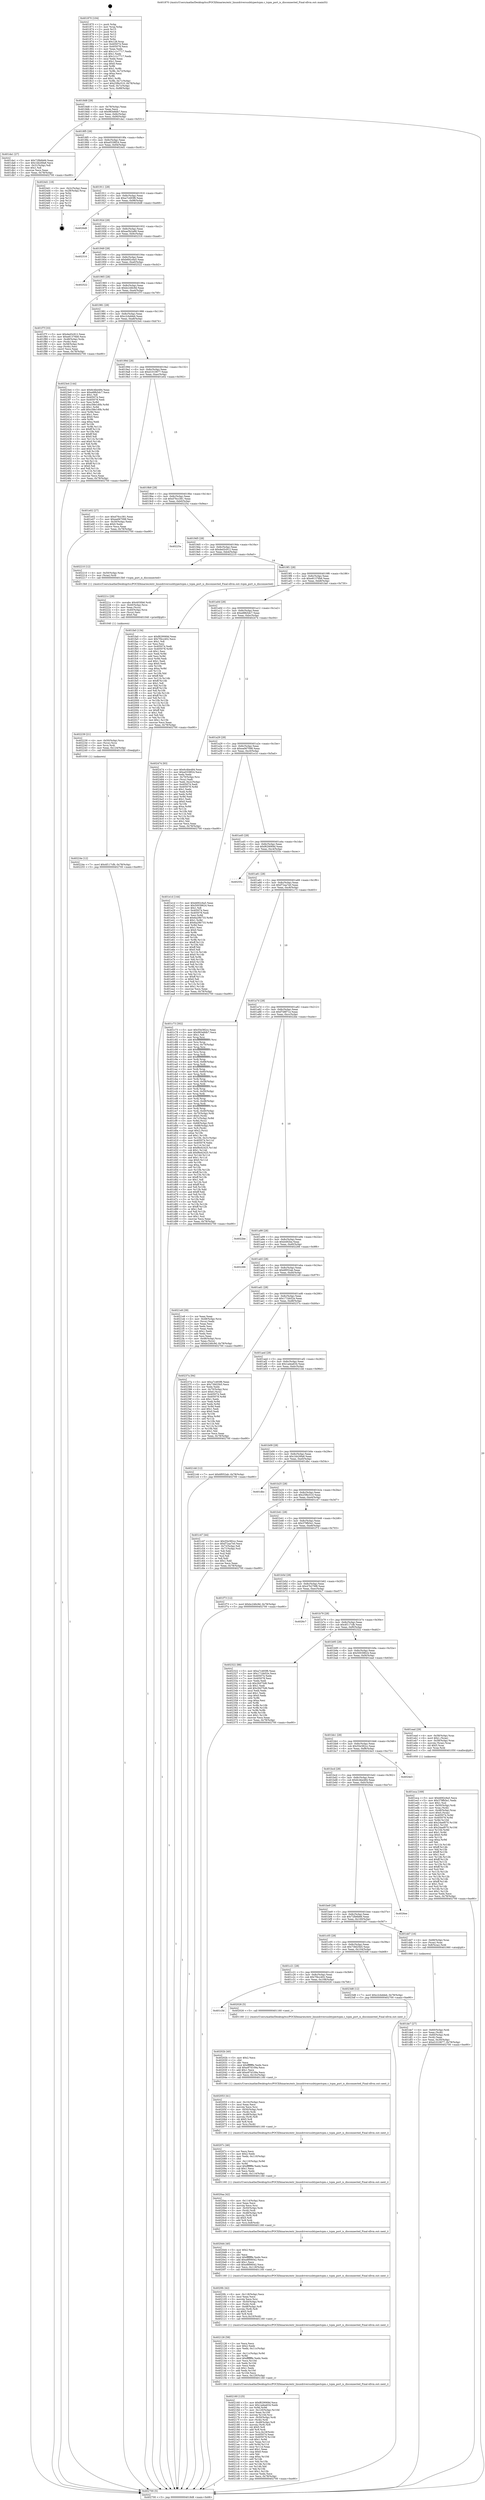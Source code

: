 digraph "0x401870" {
  label = "0x401870 (/mnt/c/Users/mathe/Desktop/tcc/POCII/binaries/extr_linuxdriversusbtypectcpm.c_tcpm_port_is_disconnected_Final-ollvm.out::main(0))"
  labelloc = "t"
  node[shape=record]

  Entry [label="",width=0.3,height=0.3,shape=circle,fillcolor=black,style=filled]
  "0x4018d8" [label="{
     0x4018d8 [29]\l
     | [instrs]\l
     &nbsp;&nbsp;0x4018d8 \<+3\>: mov -0x78(%rbp),%eax\l
     &nbsp;&nbsp;0x4018db \<+2\>: mov %eax,%ecx\l
     &nbsp;&nbsp;0x4018dd \<+6\>: sub $0x983e8db7,%ecx\l
     &nbsp;&nbsp;0x4018e3 \<+6\>: mov %eax,-0x8c(%rbp)\l
     &nbsp;&nbsp;0x4018e9 \<+6\>: mov %ecx,-0x90(%rbp)\l
     &nbsp;&nbsp;0x4018ef \<+6\>: je 0000000000401da1 \<main+0x531\>\l
  }"]
  "0x401da1" [label="{
     0x401da1 [27]\l
     | [instrs]\l
     &nbsp;&nbsp;0x401da1 \<+5\>: mov $0x72fb6b66,%eax\l
     &nbsp;&nbsp;0x401da6 \<+5\>: mov $0x1bb26fa8,%ecx\l
     &nbsp;&nbsp;0x401dab \<+3\>: mov -0x31(%rbp),%dl\l
     &nbsp;&nbsp;0x401dae \<+3\>: test $0x1,%dl\l
     &nbsp;&nbsp;0x401db1 \<+3\>: cmovne %ecx,%eax\l
     &nbsp;&nbsp;0x401db4 \<+3\>: mov %eax,-0x78(%rbp)\l
     &nbsp;&nbsp;0x401db7 \<+5\>: jmp 0000000000402700 \<main+0xe90\>\l
  }"]
  "0x4018f5" [label="{
     0x4018f5 [28]\l
     | [instrs]\l
     &nbsp;&nbsp;0x4018f5 \<+5\>: jmp 00000000004018fa \<main+0x8a\>\l
     &nbsp;&nbsp;0x4018fa \<+6\>: mov -0x8c(%rbp),%eax\l
     &nbsp;&nbsp;0x401900 \<+5\>: sub $0xa0338f24,%eax\l
     &nbsp;&nbsp;0x401905 \<+6\>: mov %eax,-0x94(%rbp)\l
     &nbsp;&nbsp;0x40190b \<+6\>: je 00000000004024d1 \<main+0xc61\>\l
  }"]
  Exit [label="",width=0.3,height=0.3,shape=circle,fillcolor=black,style=filled,peripheries=2]
  "0x4024d1" [label="{
     0x4024d1 [18]\l
     | [instrs]\l
     &nbsp;&nbsp;0x4024d1 \<+3\>: mov -0x2c(%rbp),%eax\l
     &nbsp;&nbsp;0x4024d4 \<+4\>: lea -0x28(%rbp),%rsp\l
     &nbsp;&nbsp;0x4024d8 \<+1\>: pop %rbx\l
     &nbsp;&nbsp;0x4024d9 \<+2\>: pop %r12\l
     &nbsp;&nbsp;0x4024db \<+2\>: pop %r13\l
     &nbsp;&nbsp;0x4024dd \<+2\>: pop %r14\l
     &nbsp;&nbsp;0x4024df \<+2\>: pop %r15\l
     &nbsp;&nbsp;0x4024e1 \<+1\>: pop %rbp\l
     &nbsp;&nbsp;0x4024e2 \<+1\>: ret\l
  }"]
  "0x401911" [label="{
     0x401911 [28]\l
     | [instrs]\l
     &nbsp;&nbsp;0x401911 \<+5\>: jmp 0000000000401916 \<main+0xa6\>\l
     &nbsp;&nbsp;0x401916 \<+6\>: mov -0x8c(%rbp),%eax\l
     &nbsp;&nbsp;0x40191c \<+5\>: sub $0xa7c493f6,%eax\l
     &nbsp;&nbsp;0x401921 \<+6\>: mov %eax,-0x98(%rbp)\l
     &nbsp;&nbsp;0x401927 \<+6\>: je 00000000004026d8 \<main+0xe68\>\l
  }"]
  "0x40224e" [label="{
     0x40224e [12]\l
     | [instrs]\l
     &nbsp;&nbsp;0x40224e \<+7\>: movl $0x4f117cfb,-0x78(%rbp)\l
     &nbsp;&nbsp;0x402255 \<+5\>: jmp 0000000000402700 \<main+0xe90\>\l
  }"]
  "0x4026d8" [label="{
     0x4026d8\l
  }", style=dashed]
  "0x40192d" [label="{
     0x40192d [28]\l
     | [instrs]\l
     &nbsp;&nbsp;0x40192d \<+5\>: jmp 0000000000401932 \<main+0xc2\>\l
     &nbsp;&nbsp;0x401932 \<+6\>: mov -0x8c(%rbp),%eax\l
     &nbsp;&nbsp;0x401938 \<+5\>: sub $0xae5b2a86,%eax\l
     &nbsp;&nbsp;0x40193d \<+6\>: mov %eax,-0x9c(%rbp)\l
     &nbsp;&nbsp;0x401943 \<+6\>: je 0000000000402316 \<main+0xaa6\>\l
  }"]
  "0x402239" [label="{
     0x402239 [21]\l
     | [instrs]\l
     &nbsp;&nbsp;0x402239 \<+4\>: mov -0x50(%rbp),%rcx\l
     &nbsp;&nbsp;0x40223d \<+3\>: mov (%rcx),%rcx\l
     &nbsp;&nbsp;0x402240 \<+3\>: mov %rcx,%rdi\l
     &nbsp;&nbsp;0x402243 \<+6\>: mov %eax,-0x124(%rbp)\l
     &nbsp;&nbsp;0x402249 \<+5\>: call 0000000000401030 \<free@plt\>\l
     | [calls]\l
     &nbsp;&nbsp;0x401030 \{1\} (unknown)\l
  }"]
  "0x402316" [label="{
     0x402316\l
  }", style=dashed]
  "0x401949" [label="{
     0x401949 [28]\l
     | [instrs]\l
     &nbsp;&nbsp;0x401949 \<+5\>: jmp 000000000040194e \<main+0xde\>\l
     &nbsp;&nbsp;0x40194e \<+6\>: mov -0x8c(%rbp),%eax\l
     &nbsp;&nbsp;0x401954 \<+5\>: sub $0xb692c6a5,%eax\l
     &nbsp;&nbsp;0x401959 \<+6\>: mov %eax,-0xa0(%rbp)\l
     &nbsp;&nbsp;0x40195f \<+6\>: je 0000000000402522 \<main+0xcb2\>\l
  }"]
  "0x40221c" [label="{
     0x40221c [29]\l
     | [instrs]\l
     &nbsp;&nbsp;0x40221c \<+10\>: movabs $0x4030b6,%rdi\l
     &nbsp;&nbsp;0x402226 \<+4\>: mov -0x40(%rbp),%rcx\l
     &nbsp;&nbsp;0x40222a \<+2\>: mov %eax,(%rcx)\l
     &nbsp;&nbsp;0x40222c \<+4\>: mov -0x40(%rbp),%rcx\l
     &nbsp;&nbsp;0x402230 \<+2\>: mov (%rcx),%esi\l
     &nbsp;&nbsp;0x402232 \<+2\>: mov $0x0,%al\l
     &nbsp;&nbsp;0x402234 \<+5\>: call 0000000000401040 \<printf@plt\>\l
     | [calls]\l
     &nbsp;&nbsp;0x401040 \{1\} (unknown)\l
  }"]
  "0x402522" [label="{
     0x402522\l
  }", style=dashed]
  "0x401965" [label="{
     0x401965 [28]\l
     | [instrs]\l
     &nbsp;&nbsp;0x401965 \<+5\>: jmp 000000000040196a \<main+0xfa\>\l
     &nbsp;&nbsp;0x40196a \<+6\>: mov -0x8c(%rbp),%eax\l
     &nbsp;&nbsp;0x401970 \<+5\>: sub $0xbc246c9d,%eax\l
     &nbsp;&nbsp;0x401975 \<+6\>: mov %eax,-0xa4(%rbp)\l
     &nbsp;&nbsp;0x40197b \<+6\>: je 0000000000401f7f \<main+0x70f\>\l
  }"]
  "0x402160" [label="{
     0x402160 [125]\l
     | [instrs]\l
     &nbsp;&nbsp;0x402160 \<+5\>: mov $0xf629069d,%ecx\l
     &nbsp;&nbsp;0x402165 \<+5\>: mov $0x1adea634,%edx\l
     &nbsp;&nbsp;0x40216a \<+3\>: xor %r9d,%r9d\l
     &nbsp;&nbsp;0x40216d \<+7\>: mov -0x120(%rbp),%r10d\l
     &nbsp;&nbsp;0x402174 \<+4\>: imul %eax,%r10d\l
     &nbsp;&nbsp;0x402178 \<+3\>: movslq %r10d,%rsi\l
     &nbsp;&nbsp;0x40217b \<+4\>: mov -0x50(%rbp),%rdi\l
     &nbsp;&nbsp;0x40217f \<+3\>: mov (%rdi),%rdi\l
     &nbsp;&nbsp;0x402182 \<+4\>: mov -0x48(%rbp),%r8\l
     &nbsp;&nbsp;0x402186 \<+3\>: movslq (%r8),%r8\l
     &nbsp;&nbsp;0x402189 \<+4\>: shl $0x5,%r8\l
     &nbsp;&nbsp;0x40218d \<+3\>: add %r8,%rdi\l
     &nbsp;&nbsp;0x402190 \<+4\>: mov %rsi,0x18(%rdi)\l
     &nbsp;&nbsp;0x402194 \<+7\>: mov 0x405074,%eax\l
     &nbsp;&nbsp;0x40219b \<+8\>: mov 0x405078,%r10d\l
     &nbsp;&nbsp;0x4021a3 \<+4\>: sub $0x1,%r9d\l
     &nbsp;&nbsp;0x4021a7 \<+3\>: mov %eax,%r11d\l
     &nbsp;&nbsp;0x4021aa \<+3\>: add %r9d,%r11d\l
     &nbsp;&nbsp;0x4021ad \<+4\>: imul %r11d,%eax\l
     &nbsp;&nbsp;0x4021b1 \<+3\>: and $0x1,%eax\l
     &nbsp;&nbsp;0x4021b4 \<+3\>: cmp $0x0,%eax\l
     &nbsp;&nbsp;0x4021b7 \<+3\>: sete %bl\l
     &nbsp;&nbsp;0x4021ba \<+4\>: cmp $0xa,%r10d\l
     &nbsp;&nbsp;0x4021be \<+4\>: setl %r14b\l
     &nbsp;&nbsp;0x4021c2 \<+3\>: mov %bl,%r15b\l
     &nbsp;&nbsp;0x4021c5 \<+3\>: and %r14b,%r15b\l
     &nbsp;&nbsp;0x4021c8 \<+3\>: xor %r14b,%bl\l
     &nbsp;&nbsp;0x4021cb \<+3\>: or %bl,%r15b\l
     &nbsp;&nbsp;0x4021ce \<+4\>: test $0x1,%r15b\l
     &nbsp;&nbsp;0x4021d2 \<+3\>: cmovne %edx,%ecx\l
     &nbsp;&nbsp;0x4021d5 \<+3\>: mov %ecx,-0x78(%rbp)\l
     &nbsp;&nbsp;0x4021d8 \<+5\>: jmp 0000000000402700 \<main+0xe90\>\l
  }"]
  "0x401f7f" [label="{
     0x401f7f [33]\l
     | [instrs]\l
     &nbsp;&nbsp;0x401f7f \<+5\>: mov $0xded3c912,%eax\l
     &nbsp;&nbsp;0x401f84 \<+5\>: mov $0xe81376b6,%ecx\l
     &nbsp;&nbsp;0x401f89 \<+4\>: mov -0x48(%rbp),%rdx\l
     &nbsp;&nbsp;0x401f8d \<+2\>: mov (%rdx),%esi\l
     &nbsp;&nbsp;0x401f8f \<+4\>: mov -0x58(%rbp),%rdx\l
     &nbsp;&nbsp;0x401f93 \<+2\>: cmp (%rdx),%esi\l
     &nbsp;&nbsp;0x401f95 \<+3\>: cmovl %ecx,%eax\l
     &nbsp;&nbsp;0x401f98 \<+3\>: mov %eax,-0x78(%rbp)\l
     &nbsp;&nbsp;0x401f9b \<+5\>: jmp 0000000000402700 \<main+0xe90\>\l
  }"]
  "0x401981" [label="{
     0x401981 [28]\l
     | [instrs]\l
     &nbsp;&nbsp;0x401981 \<+5\>: jmp 0000000000401986 \<main+0x116\>\l
     &nbsp;&nbsp;0x401986 \<+6\>: mov -0x8c(%rbp),%eax\l
     &nbsp;&nbsp;0x40198c \<+5\>: sub $0xc2cbddeb,%eax\l
     &nbsp;&nbsp;0x401991 \<+6\>: mov %eax,-0xa8(%rbp)\l
     &nbsp;&nbsp;0x401997 \<+6\>: je 00000000004023e4 \<main+0xb74\>\l
  }"]
  "0x402126" [label="{
     0x402126 [58]\l
     | [instrs]\l
     &nbsp;&nbsp;0x402126 \<+2\>: xor %ecx,%ecx\l
     &nbsp;&nbsp;0x402128 \<+5\>: mov $0x2,%edx\l
     &nbsp;&nbsp;0x40212d \<+6\>: mov %edx,-0x11c(%rbp)\l
     &nbsp;&nbsp;0x402133 \<+1\>: cltd\l
     &nbsp;&nbsp;0x402134 \<+7\>: mov -0x11c(%rbp),%r9d\l
     &nbsp;&nbsp;0x40213b \<+3\>: idiv %r9d\l
     &nbsp;&nbsp;0x40213e \<+6\>: imul $0xfffffffe,%edx,%edx\l
     &nbsp;&nbsp;0x402144 \<+3\>: mov %ecx,%r10d\l
     &nbsp;&nbsp;0x402147 \<+3\>: sub %edx,%r10d\l
     &nbsp;&nbsp;0x40214a \<+2\>: mov %ecx,%edx\l
     &nbsp;&nbsp;0x40214c \<+3\>: sub $0x1,%edx\l
     &nbsp;&nbsp;0x40214f \<+3\>: add %edx,%r10d\l
     &nbsp;&nbsp;0x402152 \<+3\>: sub %r10d,%ecx\l
     &nbsp;&nbsp;0x402155 \<+6\>: mov %ecx,-0x120(%rbp)\l
     &nbsp;&nbsp;0x40215b \<+5\>: call 0000000000401160 \<next_i\>\l
     | [calls]\l
     &nbsp;&nbsp;0x401160 \{1\} (/mnt/c/Users/mathe/Desktop/tcc/POCII/binaries/extr_linuxdriversusbtypectcpm.c_tcpm_port_is_disconnected_Final-ollvm.out::next_i)\l
  }"]
  "0x4023e4" [label="{
     0x4023e4 [144]\l
     | [instrs]\l
     &nbsp;&nbsp;0x4023e4 \<+5\>: mov $0x6c4be484,%eax\l
     &nbsp;&nbsp;0x4023e9 \<+5\>: mov $0xe88b5dc7,%ecx\l
     &nbsp;&nbsp;0x4023ee \<+2\>: mov $0x1,%dl\l
     &nbsp;&nbsp;0x4023f0 \<+7\>: mov 0x405074,%esi\l
     &nbsp;&nbsp;0x4023f7 \<+7\>: mov 0x405078,%edi\l
     &nbsp;&nbsp;0x4023fe \<+3\>: mov %esi,%r8d\l
     &nbsp;&nbsp;0x402401 \<+7\>: sub $0xc58e1d0b,%r8d\l
     &nbsp;&nbsp;0x402408 \<+4\>: sub $0x1,%r8d\l
     &nbsp;&nbsp;0x40240c \<+7\>: add $0xc58e1d0b,%r8d\l
     &nbsp;&nbsp;0x402413 \<+4\>: imul %r8d,%esi\l
     &nbsp;&nbsp;0x402417 \<+3\>: and $0x1,%esi\l
     &nbsp;&nbsp;0x40241a \<+3\>: cmp $0x0,%esi\l
     &nbsp;&nbsp;0x40241d \<+4\>: sete %r9b\l
     &nbsp;&nbsp;0x402421 \<+3\>: cmp $0xa,%edi\l
     &nbsp;&nbsp;0x402424 \<+4\>: setl %r10b\l
     &nbsp;&nbsp;0x402428 \<+3\>: mov %r9b,%r11b\l
     &nbsp;&nbsp;0x40242b \<+4\>: xor $0xff,%r11b\l
     &nbsp;&nbsp;0x40242f \<+3\>: mov %r10b,%bl\l
     &nbsp;&nbsp;0x402432 \<+3\>: xor $0xff,%bl\l
     &nbsp;&nbsp;0x402435 \<+3\>: xor $0x0,%dl\l
     &nbsp;&nbsp;0x402438 \<+3\>: mov %r11b,%r14b\l
     &nbsp;&nbsp;0x40243b \<+4\>: and $0x0,%r14b\l
     &nbsp;&nbsp;0x40243f \<+3\>: and %dl,%r9b\l
     &nbsp;&nbsp;0x402442 \<+3\>: mov %bl,%r15b\l
     &nbsp;&nbsp;0x402445 \<+4\>: and $0x0,%r15b\l
     &nbsp;&nbsp;0x402449 \<+3\>: and %dl,%r10b\l
     &nbsp;&nbsp;0x40244c \<+3\>: or %r9b,%r14b\l
     &nbsp;&nbsp;0x40244f \<+3\>: or %r10b,%r15b\l
     &nbsp;&nbsp;0x402452 \<+3\>: xor %r15b,%r14b\l
     &nbsp;&nbsp;0x402455 \<+3\>: or %bl,%r11b\l
     &nbsp;&nbsp;0x402458 \<+4\>: xor $0xff,%r11b\l
     &nbsp;&nbsp;0x40245c \<+3\>: or $0x0,%dl\l
     &nbsp;&nbsp;0x40245f \<+3\>: and %dl,%r11b\l
     &nbsp;&nbsp;0x402462 \<+3\>: or %r11b,%r14b\l
     &nbsp;&nbsp;0x402465 \<+4\>: test $0x1,%r14b\l
     &nbsp;&nbsp;0x402469 \<+3\>: cmovne %ecx,%eax\l
     &nbsp;&nbsp;0x40246c \<+3\>: mov %eax,-0x78(%rbp)\l
     &nbsp;&nbsp;0x40246f \<+5\>: jmp 0000000000402700 \<main+0xe90\>\l
  }"]
  "0x40199d" [label="{
     0x40199d [28]\l
     | [instrs]\l
     &nbsp;&nbsp;0x40199d \<+5\>: jmp 00000000004019a2 \<main+0x132\>\l
     &nbsp;&nbsp;0x4019a2 \<+6\>: mov -0x8c(%rbp),%eax\l
     &nbsp;&nbsp;0x4019a8 \<+5\>: sub $0xd1010677,%eax\l
     &nbsp;&nbsp;0x4019ad \<+6\>: mov %eax,-0xac(%rbp)\l
     &nbsp;&nbsp;0x4019b3 \<+6\>: je 0000000000401e02 \<main+0x592\>\l
  }"]
  "0x4020fc" [label="{
     0x4020fc [42]\l
     | [instrs]\l
     &nbsp;&nbsp;0x4020fc \<+6\>: mov -0x118(%rbp),%ecx\l
     &nbsp;&nbsp;0x402102 \<+3\>: imul %eax,%ecx\l
     &nbsp;&nbsp;0x402105 \<+3\>: movslq %ecx,%rsi\l
     &nbsp;&nbsp;0x402108 \<+4\>: mov -0x50(%rbp),%rdi\l
     &nbsp;&nbsp;0x40210c \<+3\>: mov (%rdi),%rdi\l
     &nbsp;&nbsp;0x40210f \<+4\>: mov -0x48(%rbp),%r8\l
     &nbsp;&nbsp;0x402113 \<+3\>: movslq (%r8),%r8\l
     &nbsp;&nbsp;0x402116 \<+4\>: shl $0x5,%r8\l
     &nbsp;&nbsp;0x40211a \<+3\>: add %r8,%rdi\l
     &nbsp;&nbsp;0x40211d \<+4\>: mov %rsi,0x10(%rdi)\l
     &nbsp;&nbsp;0x402121 \<+5\>: call 0000000000401160 \<next_i\>\l
     | [calls]\l
     &nbsp;&nbsp;0x401160 \{1\} (/mnt/c/Users/mathe/Desktop/tcc/POCII/binaries/extr_linuxdriversusbtypectcpm.c_tcpm_port_is_disconnected_Final-ollvm.out::next_i)\l
  }"]
  "0x401e02" [label="{
     0x401e02 [27]\l
     | [instrs]\l
     &nbsp;&nbsp;0x401e02 \<+5\>: mov $0xd76cc381,%eax\l
     &nbsp;&nbsp;0x401e07 \<+5\>: mov $0xea067098,%ecx\l
     &nbsp;&nbsp;0x401e0c \<+3\>: mov -0x30(%rbp),%edx\l
     &nbsp;&nbsp;0x401e0f \<+3\>: cmp $0x0,%edx\l
     &nbsp;&nbsp;0x401e12 \<+3\>: cmove %ecx,%eax\l
     &nbsp;&nbsp;0x401e15 \<+3\>: mov %eax,-0x78(%rbp)\l
     &nbsp;&nbsp;0x401e18 \<+5\>: jmp 0000000000402700 \<main+0xe90\>\l
  }"]
  "0x4019b9" [label="{
     0x4019b9 [28]\l
     | [instrs]\l
     &nbsp;&nbsp;0x4019b9 \<+5\>: jmp 00000000004019be \<main+0x14e\>\l
     &nbsp;&nbsp;0x4019be \<+6\>: mov -0x8c(%rbp),%eax\l
     &nbsp;&nbsp;0x4019c4 \<+5\>: sub $0xd76cc381,%eax\l
     &nbsp;&nbsp;0x4019c9 \<+6\>: mov %eax,-0xb0(%rbp)\l
     &nbsp;&nbsp;0x4019cf \<+6\>: je 000000000040225a \<main+0x9ea\>\l
  }"]
  "0x4020d4" [label="{
     0x4020d4 [40]\l
     | [instrs]\l
     &nbsp;&nbsp;0x4020d4 \<+5\>: mov $0x2,%ecx\l
     &nbsp;&nbsp;0x4020d9 \<+1\>: cltd\l
     &nbsp;&nbsp;0x4020da \<+2\>: idiv %ecx\l
     &nbsp;&nbsp;0x4020dc \<+6\>: imul $0xfffffffe,%edx,%ecx\l
     &nbsp;&nbsp;0x4020e2 \<+6\>: add $0xe8f06042,%ecx\l
     &nbsp;&nbsp;0x4020e8 \<+3\>: add $0x1,%ecx\l
     &nbsp;&nbsp;0x4020eb \<+6\>: sub $0xe8f06042,%ecx\l
     &nbsp;&nbsp;0x4020f1 \<+6\>: mov %ecx,-0x118(%rbp)\l
     &nbsp;&nbsp;0x4020f7 \<+5\>: call 0000000000401160 \<next_i\>\l
     | [calls]\l
     &nbsp;&nbsp;0x401160 \{1\} (/mnt/c/Users/mathe/Desktop/tcc/POCII/binaries/extr_linuxdriversusbtypectcpm.c_tcpm_port_is_disconnected_Final-ollvm.out::next_i)\l
  }"]
  "0x40225a" [label="{
     0x40225a\l
  }", style=dashed]
  "0x4019d5" [label="{
     0x4019d5 [28]\l
     | [instrs]\l
     &nbsp;&nbsp;0x4019d5 \<+5\>: jmp 00000000004019da \<main+0x16a\>\l
     &nbsp;&nbsp;0x4019da \<+6\>: mov -0x8c(%rbp),%eax\l
     &nbsp;&nbsp;0x4019e0 \<+5\>: sub $0xded3c912,%eax\l
     &nbsp;&nbsp;0x4019e5 \<+6\>: mov %eax,-0xb4(%rbp)\l
     &nbsp;&nbsp;0x4019eb \<+6\>: je 0000000000402210 \<main+0x9a0\>\l
  }"]
  "0x4020aa" [label="{
     0x4020aa [42]\l
     | [instrs]\l
     &nbsp;&nbsp;0x4020aa \<+6\>: mov -0x114(%rbp),%ecx\l
     &nbsp;&nbsp;0x4020b0 \<+3\>: imul %eax,%ecx\l
     &nbsp;&nbsp;0x4020b3 \<+3\>: movslq %ecx,%rsi\l
     &nbsp;&nbsp;0x4020b6 \<+4\>: mov -0x50(%rbp),%rdi\l
     &nbsp;&nbsp;0x4020ba \<+3\>: mov (%rdi),%rdi\l
     &nbsp;&nbsp;0x4020bd \<+4\>: mov -0x48(%rbp),%r8\l
     &nbsp;&nbsp;0x4020c1 \<+3\>: movslq (%r8),%r8\l
     &nbsp;&nbsp;0x4020c4 \<+4\>: shl $0x5,%r8\l
     &nbsp;&nbsp;0x4020c8 \<+3\>: add %r8,%rdi\l
     &nbsp;&nbsp;0x4020cb \<+4\>: mov %rsi,0x8(%rdi)\l
     &nbsp;&nbsp;0x4020cf \<+5\>: call 0000000000401160 \<next_i\>\l
     | [calls]\l
     &nbsp;&nbsp;0x401160 \{1\} (/mnt/c/Users/mathe/Desktop/tcc/POCII/binaries/extr_linuxdriversusbtypectcpm.c_tcpm_port_is_disconnected_Final-ollvm.out::next_i)\l
  }"]
  "0x402210" [label="{
     0x402210 [12]\l
     | [instrs]\l
     &nbsp;&nbsp;0x402210 \<+4\>: mov -0x50(%rbp),%rax\l
     &nbsp;&nbsp;0x402214 \<+3\>: mov (%rax),%rdi\l
     &nbsp;&nbsp;0x402217 \<+5\>: call 00000000004013b0 \<tcpm_port_is_disconnected\>\l
     | [calls]\l
     &nbsp;&nbsp;0x4013b0 \{1\} (/mnt/c/Users/mathe/Desktop/tcc/POCII/binaries/extr_linuxdriversusbtypectcpm.c_tcpm_port_is_disconnected_Final-ollvm.out::tcpm_port_is_disconnected)\l
  }"]
  "0x4019f1" [label="{
     0x4019f1 [28]\l
     | [instrs]\l
     &nbsp;&nbsp;0x4019f1 \<+5\>: jmp 00000000004019f6 \<main+0x186\>\l
     &nbsp;&nbsp;0x4019f6 \<+6\>: mov -0x8c(%rbp),%eax\l
     &nbsp;&nbsp;0x4019fc \<+5\>: sub $0xe81376b6,%eax\l
     &nbsp;&nbsp;0x401a01 \<+6\>: mov %eax,-0xb8(%rbp)\l
     &nbsp;&nbsp;0x401a07 \<+6\>: je 0000000000401fa0 \<main+0x730\>\l
  }"]
  "0x40207c" [label="{
     0x40207c [46]\l
     | [instrs]\l
     &nbsp;&nbsp;0x40207c \<+2\>: xor %ecx,%ecx\l
     &nbsp;&nbsp;0x40207e \<+5\>: mov $0x2,%edx\l
     &nbsp;&nbsp;0x402083 \<+6\>: mov %edx,-0x110(%rbp)\l
     &nbsp;&nbsp;0x402089 \<+1\>: cltd\l
     &nbsp;&nbsp;0x40208a \<+7\>: mov -0x110(%rbp),%r9d\l
     &nbsp;&nbsp;0x402091 \<+3\>: idiv %r9d\l
     &nbsp;&nbsp;0x402094 \<+6\>: imul $0xfffffffe,%edx,%edx\l
     &nbsp;&nbsp;0x40209a \<+3\>: sub $0x1,%ecx\l
     &nbsp;&nbsp;0x40209d \<+2\>: sub %ecx,%edx\l
     &nbsp;&nbsp;0x40209f \<+6\>: mov %edx,-0x114(%rbp)\l
     &nbsp;&nbsp;0x4020a5 \<+5\>: call 0000000000401160 \<next_i\>\l
     | [calls]\l
     &nbsp;&nbsp;0x401160 \{1\} (/mnt/c/Users/mathe/Desktop/tcc/POCII/binaries/extr_linuxdriversusbtypectcpm.c_tcpm_port_is_disconnected_Final-ollvm.out::next_i)\l
  }"]
  "0x401fa0" [label="{
     0x401fa0 [134]\l
     | [instrs]\l
     &nbsp;&nbsp;0x401fa0 \<+5\>: mov $0xf629069d,%eax\l
     &nbsp;&nbsp;0x401fa5 \<+5\>: mov $0x7f4cc402,%ecx\l
     &nbsp;&nbsp;0x401faa \<+2\>: mov $0x1,%dl\l
     &nbsp;&nbsp;0x401fac \<+2\>: xor %esi,%esi\l
     &nbsp;&nbsp;0x401fae \<+7\>: mov 0x405074,%edi\l
     &nbsp;&nbsp;0x401fb5 \<+8\>: mov 0x405078,%r8d\l
     &nbsp;&nbsp;0x401fbd \<+3\>: sub $0x1,%esi\l
     &nbsp;&nbsp;0x401fc0 \<+3\>: mov %edi,%r9d\l
     &nbsp;&nbsp;0x401fc3 \<+3\>: add %esi,%r9d\l
     &nbsp;&nbsp;0x401fc6 \<+4\>: imul %r9d,%edi\l
     &nbsp;&nbsp;0x401fca \<+3\>: and $0x1,%edi\l
     &nbsp;&nbsp;0x401fcd \<+3\>: cmp $0x0,%edi\l
     &nbsp;&nbsp;0x401fd0 \<+4\>: sete %r10b\l
     &nbsp;&nbsp;0x401fd4 \<+4\>: cmp $0xa,%r8d\l
     &nbsp;&nbsp;0x401fd8 \<+4\>: setl %r11b\l
     &nbsp;&nbsp;0x401fdc \<+3\>: mov %r10b,%bl\l
     &nbsp;&nbsp;0x401fdf \<+3\>: xor $0xff,%bl\l
     &nbsp;&nbsp;0x401fe2 \<+3\>: mov %r11b,%r14b\l
     &nbsp;&nbsp;0x401fe5 \<+4\>: xor $0xff,%r14b\l
     &nbsp;&nbsp;0x401fe9 \<+3\>: xor $0x1,%dl\l
     &nbsp;&nbsp;0x401fec \<+3\>: mov %bl,%r15b\l
     &nbsp;&nbsp;0x401fef \<+4\>: and $0xff,%r15b\l
     &nbsp;&nbsp;0x401ff3 \<+3\>: and %dl,%r10b\l
     &nbsp;&nbsp;0x401ff6 \<+3\>: mov %r14b,%r12b\l
     &nbsp;&nbsp;0x401ff9 \<+4\>: and $0xff,%r12b\l
     &nbsp;&nbsp;0x401ffd \<+3\>: and %dl,%r11b\l
     &nbsp;&nbsp;0x402000 \<+3\>: or %r10b,%r15b\l
     &nbsp;&nbsp;0x402003 \<+3\>: or %r11b,%r12b\l
     &nbsp;&nbsp;0x402006 \<+3\>: xor %r12b,%r15b\l
     &nbsp;&nbsp;0x402009 \<+3\>: or %r14b,%bl\l
     &nbsp;&nbsp;0x40200c \<+3\>: xor $0xff,%bl\l
     &nbsp;&nbsp;0x40200f \<+3\>: or $0x1,%dl\l
     &nbsp;&nbsp;0x402012 \<+2\>: and %dl,%bl\l
     &nbsp;&nbsp;0x402014 \<+3\>: or %bl,%r15b\l
     &nbsp;&nbsp;0x402017 \<+4\>: test $0x1,%r15b\l
     &nbsp;&nbsp;0x40201b \<+3\>: cmovne %ecx,%eax\l
     &nbsp;&nbsp;0x40201e \<+3\>: mov %eax,-0x78(%rbp)\l
     &nbsp;&nbsp;0x402021 \<+5\>: jmp 0000000000402700 \<main+0xe90\>\l
  }"]
  "0x401a0d" [label="{
     0x401a0d [28]\l
     | [instrs]\l
     &nbsp;&nbsp;0x401a0d \<+5\>: jmp 0000000000401a12 \<main+0x1a2\>\l
     &nbsp;&nbsp;0x401a12 \<+6\>: mov -0x8c(%rbp),%eax\l
     &nbsp;&nbsp;0x401a18 \<+5\>: sub $0xe88b5dc7,%eax\l
     &nbsp;&nbsp;0x401a1d \<+6\>: mov %eax,-0xbc(%rbp)\l
     &nbsp;&nbsp;0x401a23 \<+6\>: je 0000000000402474 \<main+0xc04\>\l
  }"]
  "0x402053" [label="{
     0x402053 [41]\l
     | [instrs]\l
     &nbsp;&nbsp;0x402053 \<+6\>: mov -0x10c(%rbp),%ecx\l
     &nbsp;&nbsp;0x402059 \<+3\>: imul %eax,%ecx\l
     &nbsp;&nbsp;0x40205c \<+3\>: movslq %ecx,%rsi\l
     &nbsp;&nbsp;0x40205f \<+4\>: mov -0x50(%rbp),%rdi\l
     &nbsp;&nbsp;0x402063 \<+3\>: mov (%rdi),%rdi\l
     &nbsp;&nbsp;0x402066 \<+4\>: mov -0x48(%rbp),%r8\l
     &nbsp;&nbsp;0x40206a \<+3\>: movslq (%r8),%r8\l
     &nbsp;&nbsp;0x40206d \<+4\>: shl $0x5,%r8\l
     &nbsp;&nbsp;0x402071 \<+3\>: add %r8,%rdi\l
     &nbsp;&nbsp;0x402074 \<+3\>: mov %rsi,(%rdi)\l
     &nbsp;&nbsp;0x402077 \<+5\>: call 0000000000401160 \<next_i\>\l
     | [calls]\l
     &nbsp;&nbsp;0x401160 \{1\} (/mnt/c/Users/mathe/Desktop/tcc/POCII/binaries/extr_linuxdriversusbtypectcpm.c_tcpm_port_is_disconnected_Final-ollvm.out::next_i)\l
  }"]
  "0x402474" [label="{
     0x402474 [93]\l
     | [instrs]\l
     &nbsp;&nbsp;0x402474 \<+5\>: mov $0x6c4be484,%eax\l
     &nbsp;&nbsp;0x402479 \<+5\>: mov $0xa0338f24,%ecx\l
     &nbsp;&nbsp;0x40247e \<+2\>: xor %edx,%edx\l
     &nbsp;&nbsp;0x402480 \<+4\>: mov -0x70(%rbp),%rsi\l
     &nbsp;&nbsp;0x402484 \<+2\>: mov (%rsi),%edi\l
     &nbsp;&nbsp;0x402486 \<+3\>: mov %edi,-0x2c(%rbp)\l
     &nbsp;&nbsp;0x402489 \<+7\>: mov 0x405074,%edi\l
     &nbsp;&nbsp;0x402490 \<+8\>: mov 0x405078,%r8d\l
     &nbsp;&nbsp;0x402498 \<+3\>: sub $0x1,%edx\l
     &nbsp;&nbsp;0x40249b \<+3\>: mov %edi,%r9d\l
     &nbsp;&nbsp;0x40249e \<+3\>: add %edx,%r9d\l
     &nbsp;&nbsp;0x4024a1 \<+4\>: imul %r9d,%edi\l
     &nbsp;&nbsp;0x4024a5 \<+3\>: and $0x1,%edi\l
     &nbsp;&nbsp;0x4024a8 \<+3\>: cmp $0x0,%edi\l
     &nbsp;&nbsp;0x4024ab \<+4\>: sete %r10b\l
     &nbsp;&nbsp;0x4024af \<+4\>: cmp $0xa,%r8d\l
     &nbsp;&nbsp;0x4024b3 \<+4\>: setl %r11b\l
     &nbsp;&nbsp;0x4024b7 \<+3\>: mov %r10b,%bl\l
     &nbsp;&nbsp;0x4024ba \<+3\>: and %r11b,%bl\l
     &nbsp;&nbsp;0x4024bd \<+3\>: xor %r11b,%r10b\l
     &nbsp;&nbsp;0x4024c0 \<+3\>: or %r10b,%bl\l
     &nbsp;&nbsp;0x4024c3 \<+3\>: test $0x1,%bl\l
     &nbsp;&nbsp;0x4024c6 \<+3\>: cmovne %ecx,%eax\l
     &nbsp;&nbsp;0x4024c9 \<+3\>: mov %eax,-0x78(%rbp)\l
     &nbsp;&nbsp;0x4024cc \<+5\>: jmp 0000000000402700 \<main+0xe90\>\l
  }"]
  "0x401a29" [label="{
     0x401a29 [28]\l
     | [instrs]\l
     &nbsp;&nbsp;0x401a29 \<+5\>: jmp 0000000000401a2e \<main+0x1be\>\l
     &nbsp;&nbsp;0x401a2e \<+6\>: mov -0x8c(%rbp),%eax\l
     &nbsp;&nbsp;0x401a34 \<+5\>: sub $0xea067098,%eax\l
     &nbsp;&nbsp;0x401a39 \<+6\>: mov %eax,-0xc0(%rbp)\l
     &nbsp;&nbsp;0x401a3f \<+6\>: je 0000000000401e1d \<main+0x5ad\>\l
  }"]
  "0x40202b" [label="{
     0x40202b [40]\l
     | [instrs]\l
     &nbsp;&nbsp;0x40202b \<+5\>: mov $0x2,%ecx\l
     &nbsp;&nbsp;0x402030 \<+1\>: cltd\l
     &nbsp;&nbsp;0x402031 \<+2\>: idiv %ecx\l
     &nbsp;&nbsp;0x402033 \<+6\>: imul $0xfffffffe,%edx,%ecx\l
     &nbsp;&nbsp;0x402039 \<+6\>: sub $0xe97d109a,%ecx\l
     &nbsp;&nbsp;0x40203f \<+3\>: add $0x1,%ecx\l
     &nbsp;&nbsp;0x402042 \<+6\>: add $0xe97d109a,%ecx\l
     &nbsp;&nbsp;0x402048 \<+6\>: mov %ecx,-0x10c(%rbp)\l
     &nbsp;&nbsp;0x40204e \<+5\>: call 0000000000401160 \<next_i\>\l
     | [calls]\l
     &nbsp;&nbsp;0x401160 \{1\} (/mnt/c/Users/mathe/Desktop/tcc/POCII/binaries/extr_linuxdriversusbtypectcpm.c_tcpm_port_is_disconnected_Final-ollvm.out::next_i)\l
  }"]
  "0x401e1d" [label="{
     0x401e1d [144]\l
     | [instrs]\l
     &nbsp;&nbsp;0x401e1d \<+5\>: mov $0xb692c6a5,%eax\l
     &nbsp;&nbsp;0x401e22 \<+5\>: mov $0x50039624,%ecx\l
     &nbsp;&nbsp;0x401e27 \<+2\>: mov $0x1,%dl\l
     &nbsp;&nbsp;0x401e29 \<+7\>: mov 0x405074,%esi\l
     &nbsp;&nbsp;0x401e30 \<+7\>: mov 0x405078,%edi\l
     &nbsp;&nbsp;0x401e37 \<+3\>: mov %esi,%r8d\l
     &nbsp;&nbsp;0x401e3a \<+7\>: add $0x6a29b733,%r8d\l
     &nbsp;&nbsp;0x401e41 \<+4\>: sub $0x1,%r8d\l
     &nbsp;&nbsp;0x401e45 \<+7\>: sub $0x6a29b733,%r8d\l
     &nbsp;&nbsp;0x401e4c \<+4\>: imul %r8d,%esi\l
     &nbsp;&nbsp;0x401e50 \<+3\>: and $0x1,%esi\l
     &nbsp;&nbsp;0x401e53 \<+3\>: cmp $0x0,%esi\l
     &nbsp;&nbsp;0x401e56 \<+4\>: sete %r9b\l
     &nbsp;&nbsp;0x401e5a \<+3\>: cmp $0xa,%edi\l
     &nbsp;&nbsp;0x401e5d \<+4\>: setl %r10b\l
     &nbsp;&nbsp;0x401e61 \<+3\>: mov %r9b,%r11b\l
     &nbsp;&nbsp;0x401e64 \<+4\>: xor $0xff,%r11b\l
     &nbsp;&nbsp;0x401e68 \<+3\>: mov %r10b,%bl\l
     &nbsp;&nbsp;0x401e6b \<+3\>: xor $0xff,%bl\l
     &nbsp;&nbsp;0x401e6e \<+3\>: xor $0x0,%dl\l
     &nbsp;&nbsp;0x401e71 \<+3\>: mov %r11b,%r14b\l
     &nbsp;&nbsp;0x401e74 \<+4\>: and $0x0,%r14b\l
     &nbsp;&nbsp;0x401e78 \<+3\>: and %dl,%r9b\l
     &nbsp;&nbsp;0x401e7b \<+3\>: mov %bl,%r15b\l
     &nbsp;&nbsp;0x401e7e \<+4\>: and $0x0,%r15b\l
     &nbsp;&nbsp;0x401e82 \<+3\>: and %dl,%r10b\l
     &nbsp;&nbsp;0x401e85 \<+3\>: or %r9b,%r14b\l
     &nbsp;&nbsp;0x401e88 \<+3\>: or %r10b,%r15b\l
     &nbsp;&nbsp;0x401e8b \<+3\>: xor %r15b,%r14b\l
     &nbsp;&nbsp;0x401e8e \<+3\>: or %bl,%r11b\l
     &nbsp;&nbsp;0x401e91 \<+4\>: xor $0xff,%r11b\l
     &nbsp;&nbsp;0x401e95 \<+3\>: or $0x0,%dl\l
     &nbsp;&nbsp;0x401e98 \<+3\>: and %dl,%r11b\l
     &nbsp;&nbsp;0x401e9b \<+3\>: or %r11b,%r14b\l
     &nbsp;&nbsp;0x401e9e \<+4\>: test $0x1,%r14b\l
     &nbsp;&nbsp;0x401ea2 \<+3\>: cmovne %ecx,%eax\l
     &nbsp;&nbsp;0x401ea5 \<+3\>: mov %eax,-0x78(%rbp)\l
     &nbsp;&nbsp;0x401ea8 \<+5\>: jmp 0000000000402700 \<main+0xe90\>\l
  }"]
  "0x401a45" [label="{
     0x401a45 [28]\l
     | [instrs]\l
     &nbsp;&nbsp;0x401a45 \<+5\>: jmp 0000000000401a4a \<main+0x1da\>\l
     &nbsp;&nbsp;0x401a4a \<+6\>: mov -0x8c(%rbp),%eax\l
     &nbsp;&nbsp;0x401a50 \<+5\>: sub $0xf629069d,%eax\l
     &nbsp;&nbsp;0x401a55 \<+6\>: mov %eax,-0xc4(%rbp)\l
     &nbsp;&nbsp;0x401a5b \<+6\>: je 000000000040255c \<main+0xcec\>\l
  }"]
  "0x401c3d" [label="{
     0x401c3d\l
  }", style=dashed]
  "0x40255c" [label="{
     0x40255c\l
  }", style=dashed]
  "0x401a61" [label="{
     0x401a61 [28]\l
     | [instrs]\l
     &nbsp;&nbsp;0x401a61 \<+5\>: jmp 0000000000401a66 \<main+0x1f6\>\l
     &nbsp;&nbsp;0x401a66 \<+6\>: mov -0x8c(%rbp),%eax\l
     &nbsp;&nbsp;0x401a6c \<+5\>: sub $0xf72aa7e0,%eax\l
     &nbsp;&nbsp;0x401a71 \<+6\>: mov %eax,-0xc8(%rbp)\l
     &nbsp;&nbsp;0x401a77 \<+6\>: je 0000000000401c73 \<main+0x403\>\l
  }"]
  "0x402026" [label="{
     0x402026 [5]\l
     | [instrs]\l
     &nbsp;&nbsp;0x402026 \<+5\>: call 0000000000401160 \<next_i\>\l
     | [calls]\l
     &nbsp;&nbsp;0x401160 \{1\} (/mnt/c/Users/mathe/Desktop/tcc/POCII/binaries/extr_linuxdriversusbtypectcpm.c_tcpm_port_is_disconnected_Final-ollvm.out::next_i)\l
  }"]
  "0x401c73" [label="{
     0x401c73 [302]\l
     | [instrs]\l
     &nbsp;&nbsp;0x401c73 \<+5\>: mov $0x55e382cc,%eax\l
     &nbsp;&nbsp;0x401c78 \<+5\>: mov $0x983e8db7,%ecx\l
     &nbsp;&nbsp;0x401c7d \<+2\>: mov $0x1,%dl\l
     &nbsp;&nbsp;0x401c7f \<+3\>: mov %rsp,%rsi\l
     &nbsp;&nbsp;0x401c82 \<+4\>: add $0xfffffffffffffff0,%rsi\l
     &nbsp;&nbsp;0x401c86 \<+3\>: mov %rsi,%rsp\l
     &nbsp;&nbsp;0x401c89 \<+4\>: mov %rsi,-0x70(%rbp)\l
     &nbsp;&nbsp;0x401c8d \<+3\>: mov %rsp,%rsi\l
     &nbsp;&nbsp;0x401c90 \<+4\>: add $0xfffffffffffffff0,%rsi\l
     &nbsp;&nbsp;0x401c94 \<+3\>: mov %rsi,%rsp\l
     &nbsp;&nbsp;0x401c97 \<+3\>: mov %rsp,%rdi\l
     &nbsp;&nbsp;0x401c9a \<+4\>: add $0xfffffffffffffff0,%rdi\l
     &nbsp;&nbsp;0x401c9e \<+3\>: mov %rdi,%rsp\l
     &nbsp;&nbsp;0x401ca1 \<+4\>: mov %rdi,-0x68(%rbp)\l
     &nbsp;&nbsp;0x401ca5 \<+3\>: mov %rsp,%rdi\l
     &nbsp;&nbsp;0x401ca8 \<+4\>: add $0xfffffffffffffff0,%rdi\l
     &nbsp;&nbsp;0x401cac \<+3\>: mov %rdi,%rsp\l
     &nbsp;&nbsp;0x401caf \<+4\>: mov %rdi,-0x60(%rbp)\l
     &nbsp;&nbsp;0x401cb3 \<+3\>: mov %rsp,%rdi\l
     &nbsp;&nbsp;0x401cb6 \<+4\>: add $0xfffffffffffffff0,%rdi\l
     &nbsp;&nbsp;0x401cba \<+3\>: mov %rdi,%rsp\l
     &nbsp;&nbsp;0x401cbd \<+4\>: mov %rdi,-0x58(%rbp)\l
     &nbsp;&nbsp;0x401cc1 \<+3\>: mov %rsp,%rdi\l
     &nbsp;&nbsp;0x401cc4 \<+4\>: add $0xfffffffffffffff0,%rdi\l
     &nbsp;&nbsp;0x401cc8 \<+3\>: mov %rdi,%rsp\l
     &nbsp;&nbsp;0x401ccb \<+4\>: mov %rdi,-0x50(%rbp)\l
     &nbsp;&nbsp;0x401ccf \<+3\>: mov %rsp,%rdi\l
     &nbsp;&nbsp;0x401cd2 \<+4\>: add $0xfffffffffffffff0,%rdi\l
     &nbsp;&nbsp;0x401cd6 \<+3\>: mov %rdi,%rsp\l
     &nbsp;&nbsp;0x401cd9 \<+4\>: mov %rdi,-0x48(%rbp)\l
     &nbsp;&nbsp;0x401cdd \<+3\>: mov %rsp,%rdi\l
     &nbsp;&nbsp;0x401ce0 \<+4\>: add $0xfffffffffffffff0,%rdi\l
     &nbsp;&nbsp;0x401ce4 \<+3\>: mov %rdi,%rsp\l
     &nbsp;&nbsp;0x401ce7 \<+4\>: mov %rdi,-0x40(%rbp)\l
     &nbsp;&nbsp;0x401ceb \<+4\>: mov -0x70(%rbp),%rdi\l
     &nbsp;&nbsp;0x401cef \<+6\>: movl $0x0,(%rdi)\l
     &nbsp;&nbsp;0x401cf5 \<+4\>: mov -0x7c(%rbp),%r8d\l
     &nbsp;&nbsp;0x401cf9 \<+3\>: mov %r8d,(%rsi)\l
     &nbsp;&nbsp;0x401cfc \<+4\>: mov -0x68(%rbp),%rdi\l
     &nbsp;&nbsp;0x401d00 \<+7\>: mov -0x88(%rbp),%r9\l
     &nbsp;&nbsp;0x401d07 \<+3\>: mov %r9,(%rdi)\l
     &nbsp;&nbsp;0x401d0a \<+3\>: cmpl $0x2,(%rsi)\l
     &nbsp;&nbsp;0x401d0d \<+4\>: setne %r10b\l
     &nbsp;&nbsp;0x401d11 \<+4\>: and $0x1,%r10b\l
     &nbsp;&nbsp;0x401d15 \<+4\>: mov %r10b,-0x31(%rbp)\l
     &nbsp;&nbsp;0x401d19 \<+8\>: mov 0x405074,%r11d\l
     &nbsp;&nbsp;0x401d21 \<+7\>: mov 0x405078,%ebx\l
     &nbsp;&nbsp;0x401d28 \<+3\>: mov %r11d,%r14d\l
     &nbsp;&nbsp;0x401d2b \<+7\>: sub $0xf6e42425,%r14d\l
     &nbsp;&nbsp;0x401d32 \<+4\>: sub $0x1,%r14d\l
     &nbsp;&nbsp;0x401d36 \<+7\>: add $0xf6e42425,%r14d\l
     &nbsp;&nbsp;0x401d3d \<+4\>: imul %r14d,%r11d\l
     &nbsp;&nbsp;0x401d41 \<+4\>: and $0x1,%r11d\l
     &nbsp;&nbsp;0x401d45 \<+4\>: cmp $0x0,%r11d\l
     &nbsp;&nbsp;0x401d49 \<+4\>: sete %r10b\l
     &nbsp;&nbsp;0x401d4d \<+3\>: cmp $0xa,%ebx\l
     &nbsp;&nbsp;0x401d50 \<+4\>: setl %r15b\l
     &nbsp;&nbsp;0x401d54 \<+3\>: mov %r10b,%r12b\l
     &nbsp;&nbsp;0x401d57 \<+4\>: xor $0xff,%r12b\l
     &nbsp;&nbsp;0x401d5b \<+3\>: mov %r15b,%r13b\l
     &nbsp;&nbsp;0x401d5e \<+4\>: xor $0xff,%r13b\l
     &nbsp;&nbsp;0x401d62 \<+3\>: xor $0x1,%dl\l
     &nbsp;&nbsp;0x401d65 \<+3\>: mov %r12b,%sil\l
     &nbsp;&nbsp;0x401d68 \<+4\>: and $0xff,%sil\l
     &nbsp;&nbsp;0x401d6c \<+3\>: and %dl,%r10b\l
     &nbsp;&nbsp;0x401d6f \<+3\>: mov %r13b,%dil\l
     &nbsp;&nbsp;0x401d72 \<+4\>: and $0xff,%dil\l
     &nbsp;&nbsp;0x401d76 \<+3\>: and %dl,%r15b\l
     &nbsp;&nbsp;0x401d79 \<+3\>: or %r10b,%sil\l
     &nbsp;&nbsp;0x401d7c \<+3\>: or %r15b,%dil\l
     &nbsp;&nbsp;0x401d7f \<+3\>: xor %dil,%sil\l
     &nbsp;&nbsp;0x401d82 \<+3\>: or %r13b,%r12b\l
     &nbsp;&nbsp;0x401d85 \<+4\>: xor $0xff,%r12b\l
     &nbsp;&nbsp;0x401d89 \<+3\>: or $0x1,%dl\l
     &nbsp;&nbsp;0x401d8c \<+3\>: and %dl,%r12b\l
     &nbsp;&nbsp;0x401d8f \<+3\>: or %r12b,%sil\l
     &nbsp;&nbsp;0x401d92 \<+4\>: test $0x1,%sil\l
     &nbsp;&nbsp;0x401d96 \<+3\>: cmovne %ecx,%eax\l
     &nbsp;&nbsp;0x401d99 \<+3\>: mov %eax,-0x78(%rbp)\l
     &nbsp;&nbsp;0x401d9c \<+5\>: jmp 0000000000402700 \<main+0xe90\>\l
  }"]
  "0x401a7d" [label="{
     0x401a7d [28]\l
     | [instrs]\l
     &nbsp;&nbsp;0x401a7d \<+5\>: jmp 0000000000401a82 \<main+0x212\>\l
     &nbsp;&nbsp;0x401a82 \<+6\>: mov -0x8c(%rbp),%eax\l
     &nbsp;&nbsp;0x401a88 \<+5\>: sub $0xf7d8f71e,%eax\l
     &nbsp;&nbsp;0x401a8d \<+6\>: mov %eax,-0xcc(%rbp)\l
     &nbsp;&nbsp;0x401a93 \<+6\>: je 00000000004022be \<main+0xa4e\>\l
  }"]
  "0x401c21" [label="{
     0x401c21 [28]\l
     | [instrs]\l
     &nbsp;&nbsp;0x401c21 \<+5\>: jmp 0000000000401c26 \<main+0x3b6\>\l
     &nbsp;&nbsp;0x401c26 \<+6\>: mov -0x8c(%rbp),%eax\l
     &nbsp;&nbsp;0x401c2c \<+5\>: sub $0x7f4cc402,%eax\l
     &nbsp;&nbsp;0x401c31 \<+6\>: mov %eax,-0x108(%rbp)\l
     &nbsp;&nbsp;0x401c37 \<+6\>: je 0000000000402026 \<main+0x7b6\>\l
  }"]
  "0x4022be" [label="{
     0x4022be\l
  }", style=dashed]
  "0x401a99" [label="{
     0x401a99 [28]\l
     | [instrs]\l
     &nbsp;&nbsp;0x401a99 \<+5\>: jmp 0000000000401a9e \<main+0x22e\>\l
     &nbsp;&nbsp;0x401a9e \<+6\>: mov -0x8c(%rbp),%eax\l
     &nbsp;&nbsp;0x401aa4 \<+5\>: sub $0xb492be,%eax\l
     &nbsp;&nbsp;0x401aa9 \<+6\>: mov %eax,-0xd0(%rbp)\l
     &nbsp;&nbsp;0x401aaf \<+6\>: je 0000000000402266 \<main+0x9f6\>\l
  }"]
  "0x4023d8" [label="{
     0x4023d8 [12]\l
     | [instrs]\l
     &nbsp;&nbsp;0x4023d8 \<+7\>: movl $0xc2cbddeb,-0x78(%rbp)\l
     &nbsp;&nbsp;0x4023df \<+5\>: jmp 0000000000402700 \<main+0xe90\>\l
  }"]
  "0x402266" [label="{
     0x402266\l
  }", style=dashed]
  "0x401ab5" [label="{
     0x401ab5 [28]\l
     | [instrs]\l
     &nbsp;&nbsp;0x401ab5 \<+5\>: jmp 0000000000401aba \<main+0x24a\>\l
     &nbsp;&nbsp;0x401aba \<+6\>: mov -0x8c(%rbp),%eax\l
     &nbsp;&nbsp;0x401ac0 \<+5\>: sub $0x6f052ab,%eax\l
     &nbsp;&nbsp;0x401ac5 \<+6\>: mov %eax,-0xd4(%rbp)\l
     &nbsp;&nbsp;0x401acb \<+6\>: je 00000000004021e9 \<main+0x979\>\l
  }"]
  "0x401eca" [label="{
     0x401eca [169]\l
     | [instrs]\l
     &nbsp;&nbsp;0x401eca \<+5\>: mov $0xb692c6a5,%ecx\l
     &nbsp;&nbsp;0x401ecf \<+5\>: mov $0x379fb5e1,%edx\l
     &nbsp;&nbsp;0x401ed4 \<+3\>: mov $0x1,%sil\l
     &nbsp;&nbsp;0x401ed7 \<+4\>: mov -0x50(%rbp),%rdi\l
     &nbsp;&nbsp;0x401edb \<+3\>: mov %rax,(%rdi)\l
     &nbsp;&nbsp;0x401ede \<+4\>: mov -0x48(%rbp),%rax\l
     &nbsp;&nbsp;0x401ee2 \<+6\>: movl $0x0,(%rax)\l
     &nbsp;&nbsp;0x401ee8 \<+8\>: mov 0x405074,%r8d\l
     &nbsp;&nbsp;0x401ef0 \<+8\>: mov 0x405078,%r9d\l
     &nbsp;&nbsp;0x401ef8 \<+3\>: mov %r8d,%r10d\l
     &nbsp;&nbsp;0x401efb \<+7\>: add $0x24aef070,%r10d\l
     &nbsp;&nbsp;0x401f02 \<+4\>: sub $0x1,%r10d\l
     &nbsp;&nbsp;0x401f06 \<+7\>: sub $0x24aef070,%r10d\l
     &nbsp;&nbsp;0x401f0d \<+4\>: imul %r10d,%r8d\l
     &nbsp;&nbsp;0x401f11 \<+4\>: and $0x1,%r8d\l
     &nbsp;&nbsp;0x401f15 \<+4\>: cmp $0x0,%r8d\l
     &nbsp;&nbsp;0x401f19 \<+4\>: sete %r11b\l
     &nbsp;&nbsp;0x401f1d \<+4\>: cmp $0xa,%r9d\l
     &nbsp;&nbsp;0x401f21 \<+3\>: setl %bl\l
     &nbsp;&nbsp;0x401f24 \<+3\>: mov %r11b,%r14b\l
     &nbsp;&nbsp;0x401f27 \<+4\>: xor $0xff,%r14b\l
     &nbsp;&nbsp;0x401f2b \<+3\>: mov %bl,%r15b\l
     &nbsp;&nbsp;0x401f2e \<+4\>: xor $0xff,%r15b\l
     &nbsp;&nbsp;0x401f32 \<+4\>: xor $0x1,%sil\l
     &nbsp;&nbsp;0x401f36 \<+3\>: mov %r14b,%r12b\l
     &nbsp;&nbsp;0x401f39 \<+4\>: and $0xff,%r12b\l
     &nbsp;&nbsp;0x401f3d \<+3\>: and %sil,%r11b\l
     &nbsp;&nbsp;0x401f40 \<+3\>: mov %r15b,%r13b\l
     &nbsp;&nbsp;0x401f43 \<+4\>: and $0xff,%r13b\l
     &nbsp;&nbsp;0x401f47 \<+3\>: and %sil,%bl\l
     &nbsp;&nbsp;0x401f4a \<+3\>: or %r11b,%r12b\l
     &nbsp;&nbsp;0x401f4d \<+3\>: or %bl,%r13b\l
     &nbsp;&nbsp;0x401f50 \<+3\>: xor %r13b,%r12b\l
     &nbsp;&nbsp;0x401f53 \<+3\>: or %r15b,%r14b\l
     &nbsp;&nbsp;0x401f56 \<+4\>: xor $0xff,%r14b\l
     &nbsp;&nbsp;0x401f5a \<+4\>: or $0x1,%sil\l
     &nbsp;&nbsp;0x401f5e \<+3\>: and %sil,%r14b\l
     &nbsp;&nbsp;0x401f61 \<+3\>: or %r14b,%r12b\l
     &nbsp;&nbsp;0x401f64 \<+4\>: test $0x1,%r12b\l
     &nbsp;&nbsp;0x401f68 \<+3\>: cmovne %edx,%ecx\l
     &nbsp;&nbsp;0x401f6b \<+3\>: mov %ecx,-0x78(%rbp)\l
     &nbsp;&nbsp;0x401f6e \<+5\>: jmp 0000000000402700 \<main+0xe90\>\l
  }"]
  "0x4021e9" [label="{
     0x4021e9 [39]\l
     | [instrs]\l
     &nbsp;&nbsp;0x4021e9 \<+2\>: xor %eax,%eax\l
     &nbsp;&nbsp;0x4021eb \<+4\>: mov -0x48(%rbp),%rcx\l
     &nbsp;&nbsp;0x4021ef \<+2\>: mov (%rcx),%edx\l
     &nbsp;&nbsp;0x4021f1 \<+2\>: mov %eax,%esi\l
     &nbsp;&nbsp;0x4021f3 \<+2\>: sub %edx,%esi\l
     &nbsp;&nbsp;0x4021f5 \<+2\>: mov %eax,%edx\l
     &nbsp;&nbsp;0x4021f7 \<+3\>: sub $0x1,%edx\l
     &nbsp;&nbsp;0x4021fa \<+2\>: add %edx,%esi\l
     &nbsp;&nbsp;0x4021fc \<+2\>: sub %esi,%eax\l
     &nbsp;&nbsp;0x4021fe \<+4\>: mov -0x48(%rbp),%rcx\l
     &nbsp;&nbsp;0x402202 \<+2\>: mov %eax,(%rcx)\l
     &nbsp;&nbsp;0x402204 \<+7\>: movl $0xbc246c9d,-0x78(%rbp)\l
     &nbsp;&nbsp;0x40220b \<+5\>: jmp 0000000000402700 \<main+0xe90\>\l
  }"]
  "0x401ad1" [label="{
     0x401ad1 [28]\l
     | [instrs]\l
     &nbsp;&nbsp;0x401ad1 \<+5\>: jmp 0000000000401ad6 \<main+0x266\>\l
     &nbsp;&nbsp;0x401ad6 \<+6\>: mov -0x8c(%rbp),%eax\l
     &nbsp;&nbsp;0x401adc \<+5\>: sub $0x171bb52e,%eax\l
     &nbsp;&nbsp;0x401ae1 \<+6\>: mov %eax,-0xd8(%rbp)\l
     &nbsp;&nbsp;0x401ae7 \<+6\>: je 000000000040237a \<main+0xb0a\>\l
  }"]
  "0x401de7" [label="{
     0x401de7 [27]\l
     | [instrs]\l
     &nbsp;&nbsp;0x401de7 \<+4\>: mov -0x60(%rbp),%rdi\l
     &nbsp;&nbsp;0x401deb \<+2\>: mov %eax,(%rdi)\l
     &nbsp;&nbsp;0x401ded \<+4\>: mov -0x60(%rbp),%rdi\l
     &nbsp;&nbsp;0x401df1 \<+2\>: mov (%rdi),%eax\l
     &nbsp;&nbsp;0x401df3 \<+3\>: mov %eax,-0x30(%rbp)\l
     &nbsp;&nbsp;0x401df6 \<+7\>: movl $0xd1010677,-0x78(%rbp)\l
     &nbsp;&nbsp;0x401dfd \<+5\>: jmp 0000000000402700 \<main+0xe90\>\l
  }"]
  "0x40237a" [label="{
     0x40237a [94]\l
     | [instrs]\l
     &nbsp;&nbsp;0x40237a \<+5\>: mov $0xa7c493f6,%eax\l
     &nbsp;&nbsp;0x40237f \<+5\>: mov $0x73fd25b5,%ecx\l
     &nbsp;&nbsp;0x402384 \<+2\>: xor %edx,%edx\l
     &nbsp;&nbsp;0x402386 \<+4\>: mov -0x70(%rbp),%rsi\l
     &nbsp;&nbsp;0x40238a \<+6\>: movl $0x0,(%rsi)\l
     &nbsp;&nbsp;0x402390 \<+7\>: mov 0x405074,%edi\l
     &nbsp;&nbsp;0x402397 \<+8\>: mov 0x405078,%r8d\l
     &nbsp;&nbsp;0x40239f \<+3\>: sub $0x1,%edx\l
     &nbsp;&nbsp;0x4023a2 \<+3\>: mov %edi,%r9d\l
     &nbsp;&nbsp;0x4023a5 \<+3\>: add %edx,%r9d\l
     &nbsp;&nbsp;0x4023a8 \<+4\>: imul %r9d,%edi\l
     &nbsp;&nbsp;0x4023ac \<+3\>: and $0x1,%edi\l
     &nbsp;&nbsp;0x4023af \<+3\>: cmp $0x0,%edi\l
     &nbsp;&nbsp;0x4023b2 \<+4\>: sete %r10b\l
     &nbsp;&nbsp;0x4023b6 \<+4\>: cmp $0xa,%r8d\l
     &nbsp;&nbsp;0x4023ba \<+4\>: setl %r11b\l
     &nbsp;&nbsp;0x4023be \<+3\>: mov %r10b,%bl\l
     &nbsp;&nbsp;0x4023c1 \<+3\>: and %r11b,%bl\l
     &nbsp;&nbsp;0x4023c4 \<+3\>: xor %r11b,%r10b\l
     &nbsp;&nbsp;0x4023c7 \<+3\>: or %r10b,%bl\l
     &nbsp;&nbsp;0x4023ca \<+3\>: test $0x1,%bl\l
     &nbsp;&nbsp;0x4023cd \<+3\>: cmovne %ecx,%eax\l
     &nbsp;&nbsp;0x4023d0 \<+3\>: mov %eax,-0x78(%rbp)\l
     &nbsp;&nbsp;0x4023d3 \<+5\>: jmp 0000000000402700 \<main+0xe90\>\l
  }"]
  "0x401aed" [label="{
     0x401aed [28]\l
     | [instrs]\l
     &nbsp;&nbsp;0x401aed \<+5\>: jmp 0000000000401af2 \<main+0x282\>\l
     &nbsp;&nbsp;0x401af2 \<+6\>: mov -0x8c(%rbp),%eax\l
     &nbsp;&nbsp;0x401af8 \<+5\>: sub $0x1adea634,%eax\l
     &nbsp;&nbsp;0x401afd \<+6\>: mov %eax,-0xdc(%rbp)\l
     &nbsp;&nbsp;0x401b03 \<+6\>: je 00000000004021dd \<main+0x96d\>\l
  }"]
  "0x401c05" [label="{
     0x401c05 [28]\l
     | [instrs]\l
     &nbsp;&nbsp;0x401c05 \<+5\>: jmp 0000000000401c0a \<main+0x39a\>\l
     &nbsp;&nbsp;0x401c0a \<+6\>: mov -0x8c(%rbp),%eax\l
     &nbsp;&nbsp;0x401c10 \<+5\>: sub $0x73fd25b5,%eax\l
     &nbsp;&nbsp;0x401c15 \<+6\>: mov %eax,-0x104(%rbp)\l
     &nbsp;&nbsp;0x401c1b \<+6\>: je 00000000004023d8 \<main+0xb68\>\l
  }"]
  "0x4021dd" [label="{
     0x4021dd [12]\l
     | [instrs]\l
     &nbsp;&nbsp;0x4021dd \<+7\>: movl $0x6f052ab,-0x78(%rbp)\l
     &nbsp;&nbsp;0x4021e4 \<+5\>: jmp 0000000000402700 \<main+0xe90\>\l
  }"]
  "0x401b09" [label="{
     0x401b09 [28]\l
     | [instrs]\l
     &nbsp;&nbsp;0x401b09 \<+5\>: jmp 0000000000401b0e \<main+0x29e\>\l
     &nbsp;&nbsp;0x401b0e \<+6\>: mov -0x8c(%rbp),%eax\l
     &nbsp;&nbsp;0x401b14 \<+5\>: sub $0x1bb26fa8,%eax\l
     &nbsp;&nbsp;0x401b19 \<+6\>: mov %eax,-0xe0(%rbp)\l
     &nbsp;&nbsp;0x401b1f \<+6\>: je 0000000000401dbc \<main+0x54c\>\l
  }"]
  "0x401dd7" [label="{
     0x401dd7 [16]\l
     | [instrs]\l
     &nbsp;&nbsp;0x401dd7 \<+4\>: mov -0x68(%rbp),%rax\l
     &nbsp;&nbsp;0x401ddb \<+3\>: mov (%rax),%rax\l
     &nbsp;&nbsp;0x401dde \<+4\>: mov 0x8(%rax),%rdi\l
     &nbsp;&nbsp;0x401de2 \<+5\>: call 0000000000401060 \<atoi@plt\>\l
     | [calls]\l
     &nbsp;&nbsp;0x401060 \{1\} (unknown)\l
  }"]
  "0x401dbc" [label="{
     0x401dbc\l
  }", style=dashed]
  "0x401b25" [label="{
     0x401b25 [28]\l
     | [instrs]\l
     &nbsp;&nbsp;0x401b25 \<+5\>: jmp 0000000000401b2a \<main+0x2ba\>\l
     &nbsp;&nbsp;0x401b2a \<+6\>: mov -0x8c(%rbp),%eax\l
     &nbsp;&nbsp;0x401b30 \<+5\>: sub $0x25fbc510,%eax\l
     &nbsp;&nbsp;0x401b35 \<+6\>: mov %eax,-0xe4(%rbp)\l
     &nbsp;&nbsp;0x401b3b \<+6\>: je 0000000000401c47 \<main+0x3d7\>\l
  }"]
  "0x401be9" [label="{
     0x401be9 [28]\l
     | [instrs]\l
     &nbsp;&nbsp;0x401be9 \<+5\>: jmp 0000000000401bee \<main+0x37e\>\l
     &nbsp;&nbsp;0x401bee \<+6\>: mov -0x8c(%rbp),%eax\l
     &nbsp;&nbsp;0x401bf4 \<+5\>: sub $0x72fb6b66,%eax\l
     &nbsp;&nbsp;0x401bf9 \<+6\>: mov %eax,-0x100(%rbp)\l
     &nbsp;&nbsp;0x401bff \<+6\>: je 0000000000401dd7 \<main+0x567\>\l
  }"]
  "0x401c47" [label="{
     0x401c47 [44]\l
     | [instrs]\l
     &nbsp;&nbsp;0x401c47 \<+5\>: mov $0x55e382cc,%eax\l
     &nbsp;&nbsp;0x401c4c \<+5\>: mov $0xf72aa7e0,%ecx\l
     &nbsp;&nbsp;0x401c51 \<+3\>: mov -0x72(%rbp),%dl\l
     &nbsp;&nbsp;0x401c54 \<+4\>: mov -0x71(%rbp),%sil\l
     &nbsp;&nbsp;0x401c58 \<+3\>: mov %dl,%dil\l
     &nbsp;&nbsp;0x401c5b \<+3\>: and %sil,%dil\l
     &nbsp;&nbsp;0x401c5e \<+3\>: xor %sil,%dl\l
     &nbsp;&nbsp;0x401c61 \<+3\>: or %dl,%dil\l
     &nbsp;&nbsp;0x401c64 \<+4\>: test $0x1,%dil\l
     &nbsp;&nbsp;0x401c68 \<+3\>: cmovne %ecx,%eax\l
     &nbsp;&nbsp;0x401c6b \<+3\>: mov %eax,-0x78(%rbp)\l
     &nbsp;&nbsp;0x401c6e \<+5\>: jmp 0000000000402700 \<main+0xe90\>\l
  }"]
  "0x401b41" [label="{
     0x401b41 [28]\l
     | [instrs]\l
     &nbsp;&nbsp;0x401b41 \<+5\>: jmp 0000000000401b46 \<main+0x2d6\>\l
     &nbsp;&nbsp;0x401b46 \<+6\>: mov -0x8c(%rbp),%eax\l
     &nbsp;&nbsp;0x401b4c \<+5\>: sub $0x379fb5e1,%eax\l
     &nbsp;&nbsp;0x401b51 \<+6\>: mov %eax,-0xe8(%rbp)\l
     &nbsp;&nbsp;0x401b57 \<+6\>: je 0000000000401f73 \<main+0x703\>\l
  }"]
  "0x402700" [label="{
     0x402700 [5]\l
     | [instrs]\l
     &nbsp;&nbsp;0x402700 \<+5\>: jmp 00000000004018d8 \<main+0x68\>\l
  }"]
  "0x401870" [label="{
     0x401870 [104]\l
     | [instrs]\l
     &nbsp;&nbsp;0x401870 \<+1\>: push %rbp\l
     &nbsp;&nbsp;0x401871 \<+3\>: mov %rsp,%rbp\l
     &nbsp;&nbsp;0x401874 \<+2\>: push %r15\l
     &nbsp;&nbsp;0x401876 \<+2\>: push %r14\l
     &nbsp;&nbsp;0x401878 \<+2\>: push %r13\l
     &nbsp;&nbsp;0x40187a \<+2\>: push %r12\l
     &nbsp;&nbsp;0x40187c \<+1\>: push %rbx\l
     &nbsp;&nbsp;0x40187d \<+7\>: sub $0x128,%rsp\l
     &nbsp;&nbsp;0x401884 \<+7\>: mov 0x405074,%eax\l
     &nbsp;&nbsp;0x40188b \<+7\>: mov 0x405078,%ecx\l
     &nbsp;&nbsp;0x401892 \<+2\>: mov %eax,%edx\l
     &nbsp;&nbsp;0x401894 \<+6\>: add $0x1c1c7717,%edx\l
     &nbsp;&nbsp;0x40189a \<+3\>: sub $0x1,%edx\l
     &nbsp;&nbsp;0x40189d \<+6\>: sub $0x1c1c7717,%edx\l
     &nbsp;&nbsp;0x4018a3 \<+3\>: imul %edx,%eax\l
     &nbsp;&nbsp;0x4018a6 \<+3\>: and $0x1,%eax\l
     &nbsp;&nbsp;0x4018a9 \<+3\>: cmp $0x0,%eax\l
     &nbsp;&nbsp;0x4018ac \<+4\>: sete %r8b\l
     &nbsp;&nbsp;0x4018b0 \<+4\>: and $0x1,%r8b\l
     &nbsp;&nbsp;0x4018b4 \<+4\>: mov %r8b,-0x72(%rbp)\l
     &nbsp;&nbsp;0x4018b8 \<+3\>: cmp $0xa,%ecx\l
     &nbsp;&nbsp;0x4018bb \<+4\>: setl %r8b\l
     &nbsp;&nbsp;0x4018bf \<+4\>: and $0x1,%r8b\l
     &nbsp;&nbsp;0x4018c3 \<+4\>: mov %r8b,-0x71(%rbp)\l
     &nbsp;&nbsp;0x4018c7 \<+7\>: movl $0x25fbc510,-0x78(%rbp)\l
     &nbsp;&nbsp;0x4018ce \<+3\>: mov %edi,-0x7c(%rbp)\l
     &nbsp;&nbsp;0x4018d1 \<+7\>: mov %rsi,-0x88(%rbp)\l
  }"]
  "0x4026ee" [label="{
     0x4026ee\l
  }", style=dashed]
  "0x401bcd" [label="{
     0x401bcd [28]\l
     | [instrs]\l
     &nbsp;&nbsp;0x401bcd \<+5\>: jmp 0000000000401bd2 \<main+0x362\>\l
     &nbsp;&nbsp;0x401bd2 \<+6\>: mov -0x8c(%rbp),%eax\l
     &nbsp;&nbsp;0x401bd8 \<+5\>: sub $0x6c4be484,%eax\l
     &nbsp;&nbsp;0x401bdd \<+6\>: mov %eax,-0xfc(%rbp)\l
     &nbsp;&nbsp;0x401be3 \<+6\>: je 00000000004026ee \<main+0xe7e\>\l
  }"]
  "0x401f73" [label="{
     0x401f73 [12]\l
     | [instrs]\l
     &nbsp;&nbsp;0x401f73 \<+7\>: movl $0xbc246c9d,-0x78(%rbp)\l
     &nbsp;&nbsp;0x401f7a \<+5\>: jmp 0000000000402700 \<main+0xe90\>\l
  }"]
  "0x401b5d" [label="{
     0x401b5d [28]\l
     | [instrs]\l
     &nbsp;&nbsp;0x401b5d \<+5\>: jmp 0000000000401b62 \<main+0x2f2\>\l
     &nbsp;&nbsp;0x401b62 \<+6\>: mov -0x8c(%rbp),%eax\l
     &nbsp;&nbsp;0x401b68 \<+5\>: sub $0x47b276f6,%eax\l
     &nbsp;&nbsp;0x401b6d \<+6\>: mov %eax,-0xec(%rbp)\l
     &nbsp;&nbsp;0x401b73 \<+6\>: je 00000000004026c7 \<main+0xe57\>\l
  }"]
  "0x4024e3" [label="{
     0x4024e3\l
  }", style=dashed]
  "0x4026c7" [label="{
     0x4026c7\l
  }", style=dashed]
  "0x401b79" [label="{
     0x401b79 [28]\l
     | [instrs]\l
     &nbsp;&nbsp;0x401b79 \<+5\>: jmp 0000000000401b7e \<main+0x30e\>\l
     &nbsp;&nbsp;0x401b7e \<+6\>: mov -0x8c(%rbp),%eax\l
     &nbsp;&nbsp;0x401b84 \<+5\>: sub $0x4f117cfb,%eax\l
     &nbsp;&nbsp;0x401b89 \<+6\>: mov %eax,-0xf0(%rbp)\l
     &nbsp;&nbsp;0x401b8f \<+6\>: je 0000000000402322 \<main+0xab2\>\l
  }"]
  "0x401bb1" [label="{
     0x401bb1 [28]\l
     | [instrs]\l
     &nbsp;&nbsp;0x401bb1 \<+5\>: jmp 0000000000401bb6 \<main+0x346\>\l
     &nbsp;&nbsp;0x401bb6 \<+6\>: mov -0x8c(%rbp),%eax\l
     &nbsp;&nbsp;0x401bbc \<+5\>: sub $0x55e382cc,%eax\l
     &nbsp;&nbsp;0x401bc1 \<+6\>: mov %eax,-0xf8(%rbp)\l
     &nbsp;&nbsp;0x401bc7 \<+6\>: je 00000000004024e3 \<main+0xc73\>\l
  }"]
  "0x402322" [label="{
     0x402322 [88]\l
     | [instrs]\l
     &nbsp;&nbsp;0x402322 \<+5\>: mov $0xa7c493f6,%eax\l
     &nbsp;&nbsp;0x402327 \<+5\>: mov $0x171bb52e,%ecx\l
     &nbsp;&nbsp;0x40232c \<+7\>: mov 0x405074,%edx\l
     &nbsp;&nbsp;0x402333 \<+7\>: mov 0x405078,%esi\l
     &nbsp;&nbsp;0x40233a \<+2\>: mov %edx,%edi\l
     &nbsp;&nbsp;0x40233c \<+6\>: sub $0x26d75d6,%edi\l
     &nbsp;&nbsp;0x402342 \<+3\>: sub $0x1,%edi\l
     &nbsp;&nbsp;0x402345 \<+6\>: add $0x26d75d6,%edi\l
     &nbsp;&nbsp;0x40234b \<+3\>: imul %edi,%edx\l
     &nbsp;&nbsp;0x40234e \<+3\>: and $0x1,%edx\l
     &nbsp;&nbsp;0x402351 \<+3\>: cmp $0x0,%edx\l
     &nbsp;&nbsp;0x402354 \<+4\>: sete %r8b\l
     &nbsp;&nbsp;0x402358 \<+3\>: cmp $0xa,%esi\l
     &nbsp;&nbsp;0x40235b \<+4\>: setl %r9b\l
     &nbsp;&nbsp;0x40235f \<+3\>: mov %r8b,%r10b\l
     &nbsp;&nbsp;0x402362 \<+3\>: and %r9b,%r10b\l
     &nbsp;&nbsp;0x402365 \<+3\>: xor %r9b,%r8b\l
     &nbsp;&nbsp;0x402368 \<+3\>: or %r8b,%r10b\l
     &nbsp;&nbsp;0x40236b \<+4\>: test $0x1,%r10b\l
     &nbsp;&nbsp;0x40236f \<+3\>: cmovne %ecx,%eax\l
     &nbsp;&nbsp;0x402372 \<+3\>: mov %eax,-0x78(%rbp)\l
     &nbsp;&nbsp;0x402375 \<+5\>: jmp 0000000000402700 \<main+0xe90\>\l
  }"]
  "0x401b95" [label="{
     0x401b95 [28]\l
     | [instrs]\l
     &nbsp;&nbsp;0x401b95 \<+5\>: jmp 0000000000401b9a \<main+0x32a\>\l
     &nbsp;&nbsp;0x401b9a \<+6\>: mov -0x8c(%rbp),%eax\l
     &nbsp;&nbsp;0x401ba0 \<+5\>: sub $0x50039624,%eax\l
     &nbsp;&nbsp;0x401ba5 \<+6\>: mov %eax,-0xf4(%rbp)\l
     &nbsp;&nbsp;0x401bab \<+6\>: je 0000000000401ead \<main+0x63d\>\l
  }"]
  "0x401ead" [label="{
     0x401ead [29]\l
     | [instrs]\l
     &nbsp;&nbsp;0x401ead \<+4\>: mov -0x58(%rbp),%rax\l
     &nbsp;&nbsp;0x401eb1 \<+6\>: movl $0x1,(%rax)\l
     &nbsp;&nbsp;0x401eb7 \<+4\>: mov -0x58(%rbp),%rax\l
     &nbsp;&nbsp;0x401ebb \<+3\>: movslq (%rax),%rax\l
     &nbsp;&nbsp;0x401ebe \<+4\>: shl $0x5,%rax\l
     &nbsp;&nbsp;0x401ec2 \<+3\>: mov %rax,%rdi\l
     &nbsp;&nbsp;0x401ec5 \<+5\>: call 0000000000401050 \<malloc@plt\>\l
     | [calls]\l
     &nbsp;&nbsp;0x401050 \{1\} (unknown)\l
  }"]
  Entry -> "0x401870" [label=" 1"]
  "0x4018d8" -> "0x401da1" [label=" 1"]
  "0x4018d8" -> "0x4018f5" [label=" 20"]
  "0x4024d1" -> Exit [label=" 1"]
  "0x4018f5" -> "0x4024d1" [label=" 1"]
  "0x4018f5" -> "0x401911" [label=" 19"]
  "0x402474" -> "0x402700" [label=" 1"]
  "0x401911" -> "0x4026d8" [label=" 0"]
  "0x401911" -> "0x40192d" [label=" 19"]
  "0x4023e4" -> "0x402700" [label=" 1"]
  "0x40192d" -> "0x402316" [label=" 0"]
  "0x40192d" -> "0x401949" [label=" 19"]
  "0x4023d8" -> "0x402700" [label=" 1"]
  "0x401949" -> "0x402522" [label=" 0"]
  "0x401949" -> "0x401965" [label=" 19"]
  "0x40237a" -> "0x402700" [label=" 1"]
  "0x401965" -> "0x401f7f" [label=" 2"]
  "0x401965" -> "0x401981" [label=" 17"]
  "0x402322" -> "0x402700" [label=" 1"]
  "0x401981" -> "0x4023e4" [label=" 1"]
  "0x401981" -> "0x40199d" [label=" 16"]
  "0x40224e" -> "0x402700" [label=" 1"]
  "0x40199d" -> "0x401e02" [label=" 1"]
  "0x40199d" -> "0x4019b9" [label=" 15"]
  "0x402239" -> "0x40224e" [label=" 1"]
  "0x4019b9" -> "0x40225a" [label=" 0"]
  "0x4019b9" -> "0x4019d5" [label=" 15"]
  "0x40221c" -> "0x402239" [label=" 1"]
  "0x4019d5" -> "0x402210" [label=" 1"]
  "0x4019d5" -> "0x4019f1" [label=" 14"]
  "0x402210" -> "0x40221c" [label=" 1"]
  "0x4019f1" -> "0x401fa0" [label=" 1"]
  "0x4019f1" -> "0x401a0d" [label=" 13"]
  "0x4021e9" -> "0x402700" [label=" 1"]
  "0x401a0d" -> "0x402474" [label=" 1"]
  "0x401a0d" -> "0x401a29" [label=" 12"]
  "0x4021dd" -> "0x402700" [label=" 1"]
  "0x401a29" -> "0x401e1d" [label=" 1"]
  "0x401a29" -> "0x401a45" [label=" 11"]
  "0x402160" -> "0x402700" [label=" 1"]
  "0x401a45" -> "0x40255c" [label=" 0"]
  "0x401a45" -> "0x401a61" [label=" 11"]
  "0x402126" -> "0x402160" [label=" 1"]
  "0x401a61" -> "0x401c73" [label=" 1"]
  "0x401a61" -> "0x401a7d" [label=" 10"]
  "0x4020fc" -> "0x402126" [label=" 1"]
  "0x401a7d" -> "0x4022be" [label=" 0"]
  "0x401a7d" -> "0x401a99" [label=" 10"]
  "0x4020aa" -> "0x4020d4" [label=" 1"]
  "0x401a99" -> "0x402266" [label=" 0"]
  "0x401a99" -> "0x401ab5" [label=" 10"]
  "0x40207c" -> "0x4020aa" [label=" 1"]
  "0x401ab5" -> "0x4021e9" [label=" 1"]
  "0x401ab5" -> "0x401ad1" [label=" 9"]
  "0x40202b" -> "0x402053" [label=" 1"]
  "0x401ad1" -> "0x40237a" [label=" 1"]
  "0x401ad1" -> "0x401aed" [label=" 8"]
  "0x402026" -> "0x40202b" [label=" 1"]
  "0x401aed" -> "0x4021dd" [label=" 1"]
  "0x401aed" -> "0x401b09" [label=" 7"]
  "0x401c21" -> "0x401c3d" [label=" 0"]
  "0x401b09" -> "0x401dbc" [label=" 0"]
  "0x401b09" -> "0x401b25" [label=" 7"]
  "0x401c21" -> "0x402026" [label=" 1"]
  "0x401b25" -> "0x401c47" [label=" 1"]
  "0x401b25" -> "0x401b41" [label=" 6"]
  "0x401c47" -> "0x402700" [label=" 1"]
  "0x401870" -> "0x4018d8" [label=" 1"]
  "0x402700" -> "0x4018d8" [label=" 20"]
  "0x401c05" -> "0x401c21" [label=" 1"]
  "0x401c73" -> "0x402700" [label=" 1"]
  "0x401da1" -> "0x402700" [label=" 1"]
  "0x401c05" -> "0x4023d8" [label=" 1"]
  "0x401b41" -> "0x401f73" [label=" 1"]
  "0x401b41" -> "0x401b5d" [label=" 5"]
  "0x401fa0" -> "0x402700" [label=" 1"]
  "0x401b5d" -> "0x4026c7" [label=" 0"]
  "0x401b5d" -> "0x401b79" [label=" 5"]
  "0x401f7f" -> "0x402700" [label=" 2"]
  "0x401b79" -> "0x402322" [label=" 1"]
  "0x401b79" -> "0x401b95" [label=" 4"]
  "0x401eca" -> "0x402700" [label=" 1"]
  "0x401b95" -> "0x401ead" [label=" 1"]
  "0x401b95" -> "0x401bb1" [label=" 3"]
  "0x401f73" -> "0x402700" [label=" 1"]
  "0x401bb1" -> "0x4024e3" [label=" 0"]
  "0x401bb1" -> "0x401bcd" [label=" 3"]
  "0x402053" -> "0x40207c" [label=" 1"]
  "0x401bcd" -> "0x4026ee" [label=" 0"]
  "0x401bcd" -> "0x401be9" [label=" 3"]
  "0x4020d4" -> "0x4020fc" [label=" 1"]
  "0x401be9" -> "0x401dd7" [label=" 1"]
  "0x401be9" -> "0x401c05" [label=" 2"]
  "0x401dd7" -> "0x401de7" [label=" 1"]
  "0x401de7" -> "0x402700" [label=" 1"]
  "0x401e02" -> "0x402700" [label=" 1"]
  "0x401e1d" -> "0x402700" [label=" 1"]
  "0x401ead" -> "0x401eca" [label=" 1"]
}
